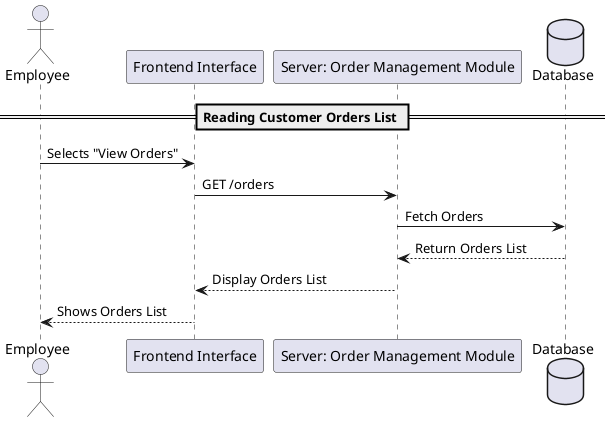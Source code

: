@startuml
actor Employee
participant "Frontend Interface" as Frontend
participant "Server: Order Management Module" as Server
database "Database" as DB

== Reading Customer Orders List ==

Employee -> Frontend : Selects "View Orders"
Frontend -> Server : GET /orders
Server -> DB : Fetch Orders
DB --> Server : Return Orders List
Server --> Frontend : Display Orders List
Frontend --> Employee : Shows Orders List

@enduml